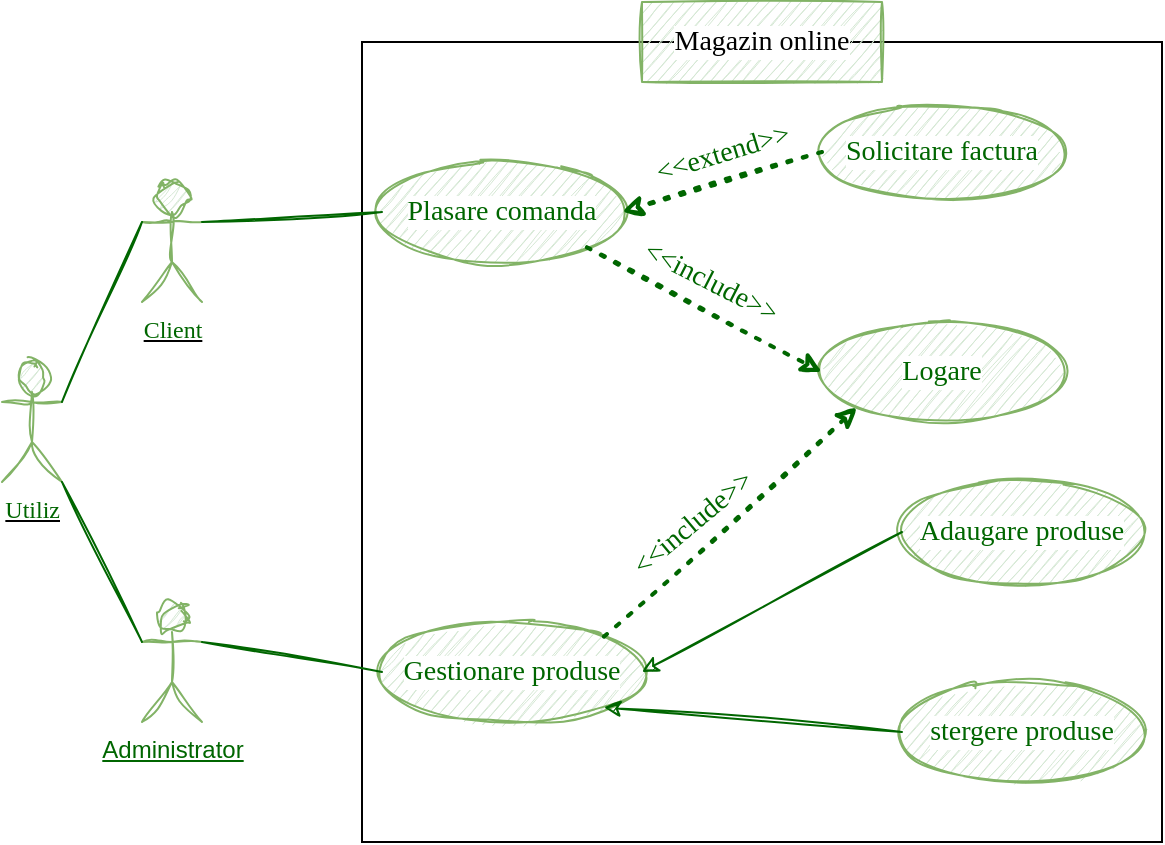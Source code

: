 <mxfile version="20.8.23" type="github">
  <diagram name="Pagina-1" id="KGRUwoOFGst_OYG9e4K2">
    <mxGraphModel dx="747" dy="470" grid="1" gridSize="10" guides="1" tooltips="1" connect="1" arrows="1" fold="1" page="1" pageScale="1" pageWidth="827" pageHeight="1169" math="0" shadow="0">
      <root>
        <mxCell id="0" />
        <mxCell id="1" parent="0" />
        <mxCell id="UCTIgVl8XxrF3BkiQs_B-1" value="&lt;font color=&quot;#006600&quot;&gt;Utiliz&lt;/font&gt;" style="shape=umlActor;verticalLabelPosition=bottom;verticalAlign=top;html=1;outlineConnect=0;fillColor=#d5e8d4;strokeColor=#82b366;labelPosition=center;align=right;fontStyle=4;shadow=0;sketch=1;curveFitting=1;jiggle=2;fontFamily=Comic Sans MS;" vertex="1" parent="1">
          <mxGeometry x="60" y="240" width="30" height="60" as="geometry" />
        </mxCell>
        <mxCell id="UCTIgVl8XxrF3BkiQs_B-2" value="" style="whiteSpace=wrap;html=1;aspect=fixed;" vertex="1" parent="1">
          <mxGeometry x="240" y="80" width="400" height="400" as="geometry" />
        </mxCell>
        <mxCell id="UCTIgVl8XxrF3BkiQs_B-3" value="&lt;u&gt;&lt;font color=&quot;#006600&quot; face=&quot;Comic Sans MS&quot;&gt;Client&lt;/font&gt;&lt;/u&gt;" style="shape=umlActor;verticalLabelPosition=bottom;verticalAlign=top;html=1;outlineConnect=0;sketch=1;curveFitting=1;jiggle=2;fillColor=#d5e8d4;strokeColor=#82b366;" vertex="1" parent="1">
          <mxGeometry x="130" y="150" width="30" height="60" as="geometry" />
        </mxCell>
        <mxCell id="UCTIgVl8XxrF3BkiQs_B-4" value="&lt;font color=&quot;#006600&quot;&gt;&lt;span style=&quot;background-color: rgb(255, 255, 255);&quot;&gt;&lt;u&gt;Administrator&lt;/u&gt;&lt;/span&gt;&lt;/font&gt;" style="shape=umlActor;verticalLabelPosition=bottom;verticalAlign=top;html=1;outlineConnect=0;sketch=1;curveFitting=1;jiggle=2;fillColor=#d5e8d4;strokeColor=#82b366;" vertex="1" parent="1">
          <mxGeometry x="130" y="360" width="30" height="60" as="geometry" />
        </mxCell>
        <mxCell id="UCTIgVl8XxrF3BkiQs_B-5" value="" style="endArrow=none;html=1;rounded=0;exitX=1;exitY=0.333;exitDx=0;exitDy=0;exitPerimeter=0;entryX=0;entryY=0.333;entryDx=0;entryDy=0;entryPerimeter=0;fontColor=#006600;labelBackgroundColor=#006600;strokeColor=#006600;sketch=1;curveFitting=1;jiggle=2;" edge="1" parent="1" source="UCTIgVl8XxrF3BkiQs_B-1" target="UCTIgVl8XxrF3BkiQs_B-3">
          <mxGeometry width="50" height="50" relative="1" as="geometry">
            <mxPoint x="80" y="240" as="sourcePoint" />
            <mxPoint x="130" y="190" as="targetPoint" />
          </mxGeometry>
        </mxCell>
        <mxCell id="UCTIgVl8XxrF3BkiQs_B-6" value="" style="endArrow=none;html=1;rounded=0;entryX=0;entryY=0.333;entryDx=0;entryDy=0;entryPerimeter=0;strokeColor=#006600;sketch=1;curveFitting=1;jiggle=2;" edge="1" parent="1" source="UCTIgVl8XxrF3BkiQs_B-1" target="UCTIgVl8XxrF3BkiQs_B-4">
          <mxGeometry width="50" height="50" relative="1" as="geometry">
            <mxPoint x="50" y="390" as="sourcePoint" />
            <mxPoint x="100" y="340" as="targetPoint" />
          </mxGeometry>
        </mxCell>
        <mxCell id="UCTIgVl8XxrF3BkiQs_B-7" value="&lt;font color=&quot;#006600&quot; style=&quot;font-size: 14px;&quot;&gt;Plasare comanda&lt;/font&gt;" style="ellipse;whiteSpace=wrap;html=1;shadow=0;labelBackgroundColor=#FFFFFF;sketch=1;fontFamily=Comic Sans MS;fillColor=#d5e8d4;strokeColor=#82b366;" vertex="1" parent="1">
          <mxGeometry x="250" y="140" width="120" height="50" as="geometry" />
        </mxCell>
        <mxCell id="UCTIgVl8XxrF3BkiQs_B-8" value="" style="endArrow=none;html=1;rounded=0;labelBackgroundColor=#006600;sketch=1;strokeColor=#006600;fontFamily=Comic Sans MS;fontSize=14;fontColor=#006600;exitX=1;exitY=0.333;exitDx=0;exitDy=0;exitPerimeter=0;entryX=0;entryY=0.5;entryDx=0;entryDy=0;" edge="1" parent="1" source="UCTIgVl8XxrF3BkiQs_B-3" target="UCTIgVl8XxrF3BkiQs_B-7">
          <mxGeometry width="50" height="50" relative="1" as="geometry">
            <mxPoint x="360" y="320" as="sourcePoint" />
            <mxPoint x="410" y="270" as="targetPoint" />
          </mxGeometry>
        </mxCell>
        <mxCell id="UCTIgVl8XxrF3BkiQs_B-10" value="Magazin online" style="rounded=0;whiteSpace=wrap;html=1;shadow=0;labelBackgroundColor=#FFFFFF;sketch=1;fontFamily=Comic Sans MS;fontSize=14;fillColor=#d5e8d4;strokeColor=#82b366;" vertex="1" parent="1">
          <mxGeometry x="380" y="60" width="120" height="40" as="geometry" />
        </mxCell>
        <mxCell id="UCTIgVl8XxrF3BkiQs_B-12" value="&lt;font color=&quot;#006600&quot;&gt;&lt;span style=&quot;font-size: 14px;&quot;&gt;Solicitare factura&lt;/span&gt;&lt;/font&gt;" style="ellipse;whiteSpace=wrap;html=1;shadow=0;labelBackgroundColor=#FFFFFF;sketch=1;fontFamily=Comic Sans MS;fillColor=#d5e8d4;strokeColor=#82b366;" vertex="1" parent="1">
          <mxGeometry x="470" y="110" width="120" height="50" as="geometry" />
        </mxCell>
        <mxCell id="UCTIgVl8XxrF3BkiQs_B-13" value="" style="endArrow=classic;dashed=1;html=1;dashPattern=1 3;strokeWidth=2;rounded=0;labelBackgroundColor=#006600;sketch=1;strokeColor=#006600;fontFamily=Comic Sans MS;fontSize=14;fontColor=#006600;exitX=0;exitY=0.5;exitDx=0;exitDy=0;endFill=1;entryX=1;entryY=0.5;entryDx=0;entryDy=0;" edge="1" parent="1" source="UCTIgVl8XxrF3BkiQs_B-12" target="UCTIgVl8XxrF3BkiQs_B-7">
          <mxGeometry width="50" height="50" relative="1" as="geometry">
            <mxPoint x="360" y="260" as="sourcePoint" />
            <mxPoint x="410" y="210" as="targetPoint" />
          </mxGeometry>
        </mxCell>
        <mxCell id="UCTIgVl8XxrF3BkiQs_B-32" value="&amp;lt;&amp;lt;extend&amp;gt;&amp;gt;" style="edgeLabel;html=1;align=center;verticalAlign=middle;resizable=0;points=[];fontSize=14;fontFamily=Comic Sans MS;fontColor=#006600;rotation=343;" vertex="1" connectable="0" parent="UCTIgVl8XxrF3BkiQs_B-13">
          <mxGeometry x="-0.338" y="-10" relative="1" as="geometry">
            <mxPoint x="-14" as="offset" />
          </mxGeometry>
        </mxCell>
        <mxCell id="UCTIgVl8XxrF3BkiQs_B-17" value="&lt;font color=&quot;#006600&quot;&gt;&lt;span style=&quot;font-size: 14px;&quot;&gt;Logare&lt;/span&gt;&lt;/font&gt;" style="ellipse;whiteSpace=wrap;html=1;shadow=0;labelBackgroundColor=#FFFFFF;sketch=1;fontFamily=Comic Sans MS;fillColor=#d5e8d4;strokeColor=#82b366;" vertex="1" parent="1">
          <mxGeometry x="470" y="220" width="120" height="50" as="geometry" />
        </mxCell>
        <mxCell id="UCTIgVl8XxrF3BkiQs_B-19" value="&lt;font color=&quot;#006600&quot; style=&quot;font-size: 14px;&quot;&gt;Gestionare produse&lt;/font&gt;" style="ellipse;whiteSpace=wrap;html=1;shadow=0;labelBackgroundColor=#FFFFFF;sketch=1;fontFamily=Comic Sans MS;fillColor=#d5e8d4;strokeColor=#82b366;" vertex="1" parent="1">
          <mxGeometry x="250" y="370" width="130" height="50" as="geometry" />
        </mxCell>
        <mxCell id="UCTIgVl8XxrF3BkiQs_B-22" value="" style="endArrow=none;html=1;rounded=0;labelBackgroundColor=#006600;sketch=1;strokeColor=#006600;fontFamily=Comic Sans MS;fontSize=14;fontColor=#006600;exitX=1;exitY=0.333;exitDx=0;exitDy=0;exitPerimeter=0;entryX=0;entryY=0.5;entryDx=0;entryDy=0;" edge="1" parent="1" source="UCTIgVl8XxrF3BkiQs_B-4" target="UCTIgVl8XxrF3BkiQs_B-19">
          <mxGeometry width="50" height="50" relative="1" as="geometry">
            <mxPoint x="360" y="260" as="sourcePoint" />
            <mxPoint x="410" y="210" as="targetPoint" />
          </mxGeometry>
        </mxCell>
        <mxCell id="UCTIgVl8XxrF3BkiQs_B-23" value="" style="endArrow=classic;dashed=1;html=1;dashPattern=1 3;strokeWidth=2;rounded=0;labelBackgroundColor=#006600;sketch=1;strokeColor=#006600;fontFamily=Comic Sans MS;fontSize=14;fontColor=#006600;endFill=1;entryX=0;entryY=0.5;entryDx=0;entryDy=0;exitX=1;exitY=1;exitDx=0;exitDy=0;" edge="1" parent="1" source="UCTIgVl8XxrF3BkiQs_B-7" target="UCTIgVl8XxrF3BkiQs_B-17">
          <mxGeometry width="50" height="50" relative="1" as="geometry">
            <mxPoint x="360" y="310" as="sourcePoint" />
            <mxPoint x="410" y="260" as="targetPoint" />
          </mxGeometry>
        </mxCell>
        <mxCell id="UCTIgVl8XxrF3BkiQs_B-31" value="&amp;lt;&amp;lt;include&amp;gt;&amp;gt;" style="edgeLabel;html=1;align=center;verticalAlign=middle;resizable=0;points=[];fontSize=14;fontFamily=Comic Sans MS;fontColor=#006600;rotation=27;" vertex="1" connectable="0" parent="UCTIgVl8XxrF3BkiQs_B-23">
          <mxGeometry x="-0.21" y="4" relative="1" as="geometry">
            <mxPoint x="13" y="-4" as="offset" />
          </mxGeometry>
        </mxCell>
        <mxCell id="UCTIgVl8XxrF3BkiQs_B-24" value="&lt;font color=&quot;#006600&quot;&gt;&lt;span style=&quot;font-size: 14px;&quot;&gt;Adaugare produse&lt;/span&gt;&lt;/font&gt;" style="ellipse;whiteSpace=wrap;html=1;shadow=0;labelBackgroundColor=#FFFFFF;sketch=1;fontFamily=Comic Sans MS;fillColor=#d5e8d4;strokeColor=#82b366;" vertex="1" parent="1">
          <mxGeometry x="510" y="300" width="120" height="50" as="geometry" />
        </mxCell>
        <mxCell id="UCTIgVl8XxrF3BkiQs_B-25" value="&lt;font color=&quot;#006600&quot;&gt;&lt;span style=&quot;font-size: 14px;&quot;&gt;stergere produse&lt;/span&gt;&lt;/font&gt;" style="ellipse;whiteSpace=wrap;html=1;shadow=0;labelBackgroundColor=#FFFFFF;sketch=1;fontFamily=Comic Sans MS;fillColor=#d5e8d4;strokeColor=#82b366;" vertex="1" parent="1">
          <mxGeometry x="510" y="400" width="120" height="50" as="geometry" />
        </mxCell>
        <mxCell id="UCTIgVl8XxrF3BkiQs_B-26" value="" style="endArrow=classic;dashed=1;html=1;dashPattern=1 3;strokeWidth=2;rounded=0;labelBackgroundColor=#006600;sketch=1;strokeColor=#006600;fontFamily=Comic Sans MS;fontSize=14;fontColor=#006600;endFill=1;exitX=1;exitY=0;exitDx=0;exitDy=0;entryX=0;entryY=1;entryDx=0;entryDy=0;" edge="1" parent="1" source="UCTIgVl8XxrF3BkiQs_B-19" target="UCTIgVl8XxrF3BkiQs_B-17">
          <mxGeometry width="50" height="50" relative="1" as="geometry">
            <mxPoint x="360" y="310" as="sourcePoint" />
            <mxPoint x="410" y="260" as="targetPoint" />
          </mxGeometry>
        </mxCell>
        <mxCell id="UCTIgVl8XxrF3BkiQs_B-30" value="&amp;lt;&amp;lt;include&amp;gt;&amp;gt;" style="edgeLabel;html=1;align=center;verticalAlign=middle;resizable=0;points=[];fontSize=14;fontFamily=Comic Sans MS;fontColor=#006600;rotation=320;" vertex="1" connectable="0" parent="UCTIgVl8XxrF3BkiQs_B-26">
          <mxGeometry x="-0.17" y="7" relative="1" as="geometry">
            <mxPoint x="-4" y="-4" as="offset" />
          </mxGeometry>
        </mxCell>
        <mxCell id="UCTIgVl8XxrF3BkiQs_B-28" value="" style="endArrow=classic;html=1;rounded=0;labelBackgroundColor=#006600;sketch=1;strokeColor=#006600;fontFamily=Comic Sans MS;fontSize=14;fontColor=#006600;exitX=0;exitY=0.5;exitDx=0;exitDy=0;entryX=1;entryY=0.5;entryDx=0;entryDy=0;" edge="1" parent="1" source="UCTIgVl8XxrF3BkiQs_B-24" target="UCTIgVl8XxrF3BkiQs_B-19">
          <mxGeometry width="50" height="50" relative="1" as="geometry">
            <mxPoint x="360" y="310" as="sourcePoint" />
            <mxPoint x="410" y="260" as="targetPoint" />
          </mxGeometry>
        </mxCell>
        <mxCell id="UCTIgVl8XxrF3BkiQs_B-29" value="" style="endArrow=classic;html=1;rounded=0;labelBackgroundColor=#006600;sketch=1;strokeColor=#006600;fontFamily=Comic Sans MS;fontSize=14;fontColor=#006600;exitX=0;exitY=0.5;exitDx=0;exitDy=0;entryX=1;entryY=1;entryDx=0;entryDy=0;" edge="1" parent="1" source="UCTIgVl8XxrF3BkiQs_B-25" target="UCTIgVl8XxrF3BkiQs_B-19">
          <mxGeometry width="50" height="50" relative="1" as="geometry">
            <mxPoint x="360" y="310" as="sourcePoint" />
            <mxPoint x="410" y="260" as="targetPoint" />
          </mxGeometry>
        </mxCell>
      </root>
    </mxGraphModel>
  </diagram>
</mxfile>
